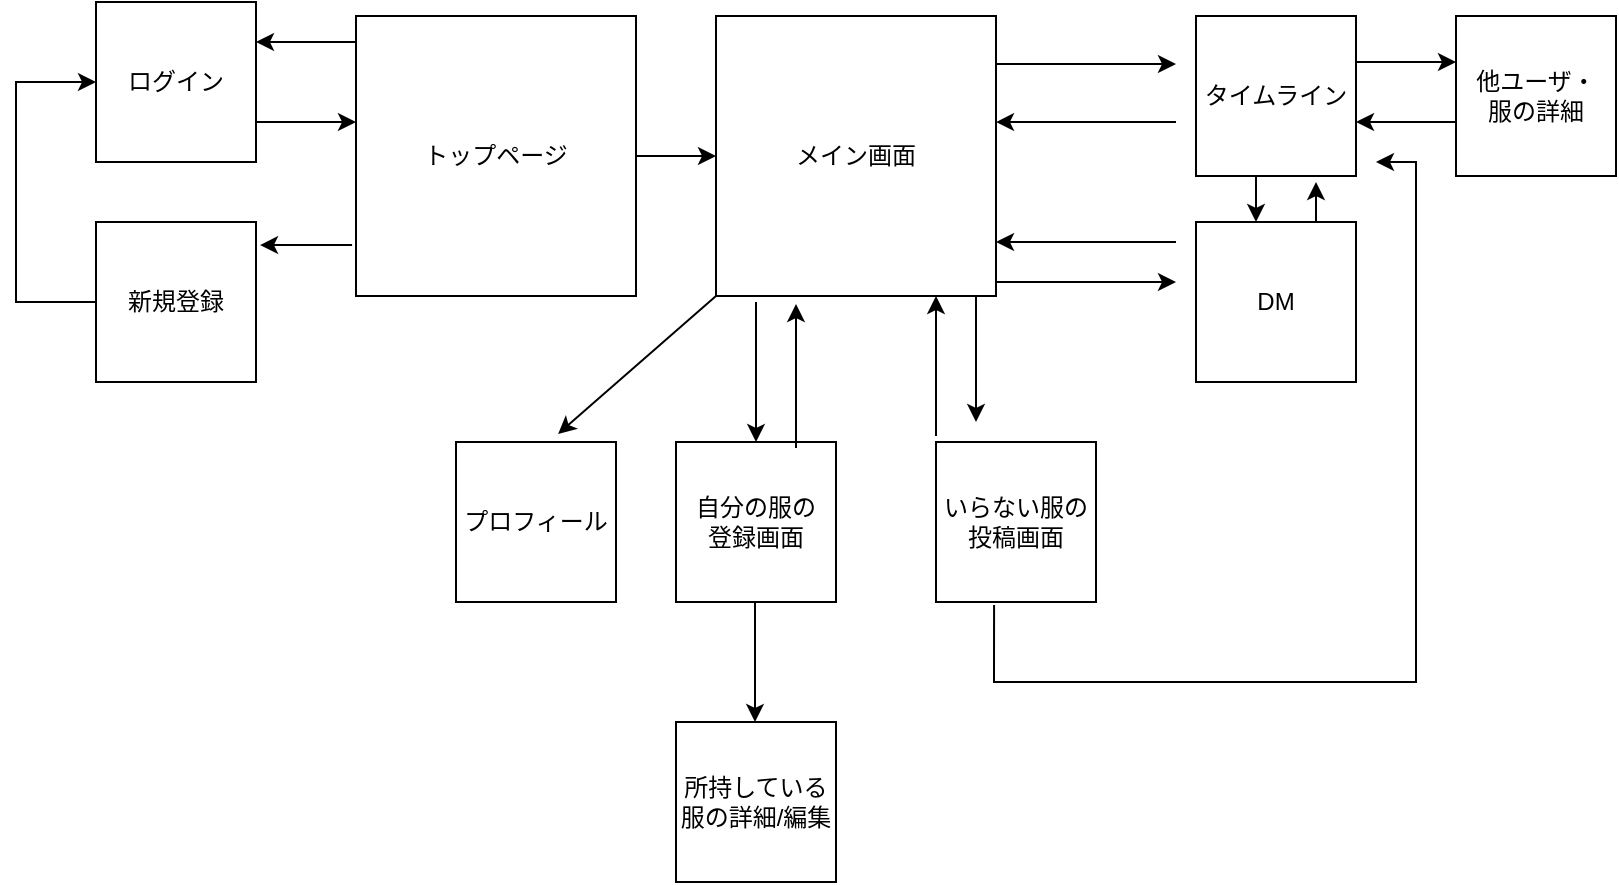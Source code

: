 <mxfile>
    <diagram name="ページ1" id="7_Y-Tg9i2zbtlsunGDCq">
        <mxGraphModel dx="1002" dy="817" grid="1" gridSize="10" guides="1" tooltips="1" connect="1" arrows="1" fold="1" page="1" pageScale="1" pageWidth="827" pageHeight="1169" math="0" shadow="0">
            <root>
                <mxCell id="0"/>
                <mxCell id="1" parent="0"/>
                <mxCell id="uXXOfnyKhS9FJrnYBY_X-1" value="新規登録" style="whiteSpace=wrap;html=1;aspect=fixed;" parent="1" vertex="1">
                    <mxGeometry x="50" y="120" width="80" height="80" as="geometry"/>
                </mxCell>
                <mxCell id="uXXOfnyKhS9FJrnYBY_X-2" value="ログイン" style="whiteSpace=wrap;html=1;aspect=fixed;" parent="1" vertex="1">
                    <mxGeometry x="50" y="10" width="80" height="80" as="geometry"/>
                </mxCell>
                <mxCell id="uXXOfnyKhS9FJrnYBY_X-3" value="自分の服の&lt;div&gt;登録画面&lt;/div&gt;" style="whiteSpace=wrap;html=1;aspect=fixed;" parent="1" vertex="1">
                    <mxGeometry x="340" y="230" width="80" height="80" as="geometry"/>
                </mxCell>
                <mxCell id="uXXOfnyKhS9FJrnYBY_X-4" value="トップページ" style="whiteSpace=wrap;html=1;aspect=fixed;" parent="1" vertex="1">
                    <mxGeometry x="180" y="17" width="140" height="140" as="geometry"/>
                </mxCell>
                <mxCell id="uXXOfnyKhS9FJrnYBY_X-7" value="メイン画面" style="whiteSpace=wrap;html=1;aspect=fixed;" parent="1" vertex="1">
                    <mxGeometry x="360" y="17" width="140" height="140" as="geometry"/>
                </mxCell>
                <mxCell id="uXXOfnyKhS9FJrnYBY_X-10" value="いらない服の投稿画面" style="whiteSpace=wrap;html=1;aspect=fixed;" parent="1" vertex="1">
                    <mxGeometry x="470" y="230" width="80" height="80" as="geometry"/>
                </mxCell>
                <mxCell id="uXXOfnyKhS9FJrnYBY_X-22" value="" style="endArrow=classic;html=1;rounded=0;entryX=0.5;entryY=0;entryDx=0;entryDy=0;" parent="1" edge="1">
                    <mxGeometry width="50" height="50" relative="1" as="geometry">
                        <mxPoint x="379.5" y="310" as="sourcePoint"/>
                        <mxPoint x="379.5" y="370" as="targetPoint"/>
                    </mxGeometry>
                </mxCell>
                <mxCell id="uXXOfnyKhS9FJrnYBY_X-23" value="" style="endArrow=classic;html=1;rounded=0;entryX=0;entryY=0.5;entryDx=0;entryDy=0;exitX=1;exitY=0.5;exitDx=0;exitDy=0;exitPerimeter=0;" parent="1" source="uXXOfnyKhS9FJrnYBY_X-4" target="uXXOfnyKhS9FJrnYBY_X-7" edge="1">
                    <mxGeometry width="50" height="50" relative="1" as="geometry">
                        <mxPoint x="460" y="140" as="sourcePoint"/>
                        <mxPoint x="340" y="260" as="targetPoint"/>
                    </mxGeometry>
                </mxCell>
                <mxCell id="uXXOfnyKhS9FJrnYBY_X-25" value="" style="endArrow=classic;html=1;rounded=0;entryX=1;entryY=0.25;entryDx=0;entryDy=0;" parent="1" target="uXXOfnyKhS9FJrnYBY_X-2" edge="1">
                    <mxGeometry width="50" height="50" relative="1" as="geometry">
                        <mxPoint x="180" y="30" as="sourcePoint"/>
                        <mxPoint x="130" y="30.54" as="targetPoint"/>
                    </mxGeometry>
                </mxCell>
                <mxCell id="uXXOfnyKhS9FJrnYBY_X-26" value="" style="endArrow=classic;html=1;rounded=0;entryX=1.025;entryY=0.144;entryDx=0;entryDy=0;entryPerimeter=0;exitX=-0.014;exitY=0.818;exitDx=0;exitDy=0;exitPerimeter=0;" parent="1" source="uXXOfnyKhS9FJrnYBY_X-4" target="uXXOfnyKhS9FJrnYBY_X-1" edge="1">
                    <mxGeometry width="50" height="50" relative="1" as="geometry">
                        <mxPoint x="310" y="190" as="sourcePoint"/>
                        <mxPoint x="210" y="190" as="targetPoint"/>
                    </mxGeometry>
                </mxCell>
                <mxCell id="uXXOfnyKhS9FJrnYBY_X-28" value="" style="endArrow=classic;html=1;rounded=0;entryX=0;entryY=0.5;entryDx=0;entryDy=0;exitX=0;exitY=0.5;exitDx=0;exitDy=0;" parent="1" source="uXXOfnyKhS9FJrnYBY_X-1" target="uXXOfnyKhS9FJrnYBY_X-2" edge="1">
                    <mxGeometry width="50" height="50" relative="1" as="geometry">
                        <mxPoint x="60" y="210" as="sourcePoint"/>
                        <mxPoint x="110" y="160" as="targetPoint"/>
                        <Array as="points">
                            <mxPoint x="10" y="160"/>
                            <mxPoint x="10" y="50"/>
                        </Array>
                    </mxGeometry>
                </mxCell>
                <mxCell id="uXXOfnyKhS9FJrnYBY_X-29" value="" style="endArrow=classic;html=1;rounded=0;exitX=1;exitY=0.75;exitDx=0;exitDy=0;" parent="1" source="uXXOfnyKhS9FJrnYBY_X-2" edge="1">
                    <mxGeometry width="50" height="50" relative="1" as="geometry">
                        <mxPoint x="200" y="107" as="sourcePoint"/>
                        <mxPoint x="180" y="70" as="targetPoint"/>
                    </mxGeometry>
                </mxCell>
                <mxCell id="uXXOfnyKhS9FJrnYBY_X-37" value="" style="endArrow=classic;html=1;rounded=0;exitX=1;exitY=0.25;exitDx=0;exitDy=0;" parent="1" edge="1">
                    <mxGeometry width="50" height="50" relative="1" as="geometry">
                        <mxPoint x="500" y="41" as="sourcePoint"/>
                        <mxPoint x="590" y="41" as="targetPoint"/>
                    </mxGeometry>
                </mxCell>
                <mxCell id="uXXOfnyKhS9FJrnYBY_X-38" value="" style="endArrow=classic;html=1;rounded=0;entryX=1;entryY=0.093;entryDx=0;entryDy=0;entryPerimeter=0;" parent="1" edge="1">
                    <mxGeometry width="50" height="50" relative="1" as="geometry">
                        <mxPoint x="590" y="70" as="sourcePoint"/>
                        <mxPoint x="500" y="70.02" as="targetPoint"/>
                    </mxGeometry>
                </mxCell>
                <mxCell id="uXXOfnyKhS9FJrnYBY_X-39" value="&lt;span style=&quot;background-color: initial;&quot;&gt;他ユーザ・&lt;br&gt;服の詳細&lt;/span&gt;" style="whiteSpace=wrap;html=1;aspect=fixed;" parent="1" vertex="1">
                    <mxGeometry x="730" y="17" width="80" height="80" as="geometry"/>
                </mxCell>
                <mxCell id="uXXOfnyKhS9FJrnYBY_X-42" value="" style="endArrow=classic;html=1;rounded=0;exitX=0.5;exitY=1;exitDx=0;exitDy=0;" parent="1" edge="1">
                    <mxGeometry width="50" height="50" relative="1" as="geometry">
                        <mxPoint x="380" y="160" as="sourcePoint"/>
                        <mxPoint x="380" y="230" as="targetPoint"/>
                    </mxGeometry>
                </mxCell>
                <mxCell id="uXXOfnyKhS9FJrnYBY_X-43" value="所持している服の詳細/編集" style="whiteSpace=wrap;html=1;aspect=fixed;" parent="1" vertex="1">
                    <mxGeometry x="340" y="370" width="80" height="80" as="geometry"/>
                </mxCell>
                <mxCell id="uXXOfnyKhS9FJrnYBY_X-46" value="" style="endArrow=classic;html=1;rounded=0;exitX=0.75;exitY=0;exitDx=0;exitDy=0;" parent="1" source="uXXOfnyKhS9FJrnYBY_X-55" edge="1">
                    <mxGeometry width="50" height="50" relative="1" as="geometry">
                        <mxPoint x="610" y="187" as="sourcePoint"/>
                        <mxPoint x="660" y="100" as="targetPoint"/>
                    </mxGeometry>
                </mxCell>
                <mxCell id="uXXOfnyKhS9FJrnYBY_X-47" value="" style="endArrow=classic;html=1;rounded=0;" parent="1" edge="1">
                    <mxGeometry width="50" height="50" relative="1" as="geometry">
                        <mxPoint x="630" y="97" as="sourcePoint"/>
                        <mxPoint x="630" y="120" as="targetPoint"/>
                    </mxGeometry>
                </mxCell>
                <mxCell id="uXXOfnyKhS9FJrnYBY_X-48" value="" style="endArrow=classic;html=1;rounded=0;" parent="1" edge="1">
                    <mxGeometry width="50" height="50" relative="1" as="geometry">
                        <mxPoint x="490" y="157" as="sourcePoint"/>
                        <mxPoint x="490" y="220" as="targetPoint"/>
                    </mxGeometry>
                </mxCell>
                <mxCell id="uXXOfnyKhS9FJrnYBY_X-54" value="タイムライン" style="whiteSpace=wrap;html=1;aspect=fixed;" parent="1" vertex="1">
                    <mxGeometry x="600" y="17" width="80" height="80" as="geometry"/>
                </mxCell>
                <mxCell id="uXXOfnyKhS9FJrnYBY_X-55" value="DM" style="whiteSpace=wrap;html=1;aspect=fixed;" parent="1" vertex="1">
                    <mxGeometry x="600" y="120" width="80" height="80" as="geometry"/>
                </mxCell>
                <mxCell id="uXXOfnyKhS9FJrnYBY_X-58" value="" style="endArrow=classic;html=1;rounded=0;exitX=0.363;exitY=1.019;exitDx=0;exitDy=0;exitPerimeter=0;" parent="1" source="uXXOfnyKhS9FJrnYBY_X-10" edge="1">
                    <mxGeometry width="50" height="50" relative="1" as="geometry">
                        <mxPoint x="500" y="370" as="sourcePoint"/>
                        <mxPoint x="690" y="90" as="targetPoint"/>
                        <Array as="points">
                            <mxPoint x="499" y="350"/>
                            <mxPoint x="710" y="350"/>
                            <mxPoint x="710" y="90"/>
                        </Array>
                    </mxGeometry>
                </mxCell>
                <mxCell id="uXXOfnyKhS9FJrnYBY_X-59" value="" style="endArrow=classic;html=1;rounded=0;exitX=1;exitY=0.75;exitDx=0;exitDy=0;" parent="1" edge="1">
                    <mxGeometry width="50" height="50" relative="1" as="geometry">
                        <mxPoint x="730" y="70" as="sourcePoint"/>
                        <mxPoint x="680" y="70" as="targetPoint"/>
                    </mxGeometry>
                </mxCell>
                <mxCell id="uXXOfnyKhS9FJrnYBY_X-60" value="" style="endArrow=classic;html=1;rounded=0;exitX=1;exitY=0.75;exitDx=0;exitDy=0;" parent="1" edge="1">
                    <mxGeometry width="50" height="50" relative="1" as="geometry">
                        <mxPoint x="680" y="40" as="sourcePoint"/>
                        <mxPoint x="730" y="40" as="targetPoint"/>
                    </mxGeometry>
                </mxCell>
                <mxCell id="uXXOfnyKhS9FJrnYBY_X-61" value="" style="endArrow=classic;html=1;rounded=0;" parent="1" edge="1">
                    <mxGeometry width="50" height="50" relative="1" as="geometry">
                        <mxPoint x="400" y="233" as="sourcePoint"/>
                        <mxPoint x="400" y="161" as="targetPoint"/>
                        <Array as="points">
                            <mxPoint x="400" y="233"/>
                        </Array>
                    </mxGeometry>
                </mxCell>
                <mxCell id="uXXOfnyKhS9FJrnYBY_X-63" value="" style="endArrow=classic;html=1;rounded=0;" parent="1" edge="1">
                    <mxGeometry width="50" height="50" relative="1" as="geometry">
                        <mxPoint x="470" y="227" as="sourcePoint"/>
                        <mxPoint x="470" y="157" as="targetPoint"/>
                    </mxGeometry>
                </mxCell>
                <mxCell id="uXXOfnyKhS9FJrnYBY_X-64" value="" style="endArrow=classic;html=1;rounded=0;" parent="1" edge="1">
                    <mxGeometry width="50" height="50" relative="1" as="geometry">
                        <mxPoint x="500" y="150" as="sourcePoint"/>
                        <mxPoint x="590" y="150" as="targetPoint"/>
                    </mxGeometry>
                </mxCell>
                <mxCell id="uXXOfnyKhS9FJrnYBY_X-65" value="" style="endArrow=classic;html=1;rounded=0;entryX=0.5;entryY=0;entryDx=0;entryDy=0;exitX=0;exitY=0.25;exitDx=0;exitDy=0;" parent="1" edge="1">
                    <mxGeometry width="50" height="50" relative="1" as="geometry">
                        <mxPoint x="590" y="130" as="sourcePoint"/>
                        <mxPoint x="500" y="130" as="targetPoint"/>
                    </mxGeometry>
                </mxCell>
                <mxCell id="2" value="" style="endArrow=classic;html=1;rounded=0;exitX=0;exitY=1;exitDx=0;exitDy=0;entryX=0.638;entryY=-0.05;entryDx=0;entryDy=0;entryPerimeter=0;" edge="1" parent="1" source="uXXOfnyKhS9FJrnYBY_X-7" target="3">
                    <mxGeometry width="50" height="50" relative="1" as="geometry">
                        <mxPoint x="269.5" y="170" as="sourcePoint"/>
                        <mxPoint x="269.5" y="240" as="targetPoint"/>
                    </mxGeometry>
                </mxCell>
                <mxCell id="3" value="プロフィール" style="whiteSpace=wrap;html=1;aspect=fixed;" vertex="1" parent="1">
                    <mxGeometry x="230" y="230" width="80" height="80" as="geometry"/>
                </mxCell>
            </root>
        </mxGraphModel>
    </diagram>
</mxfile>